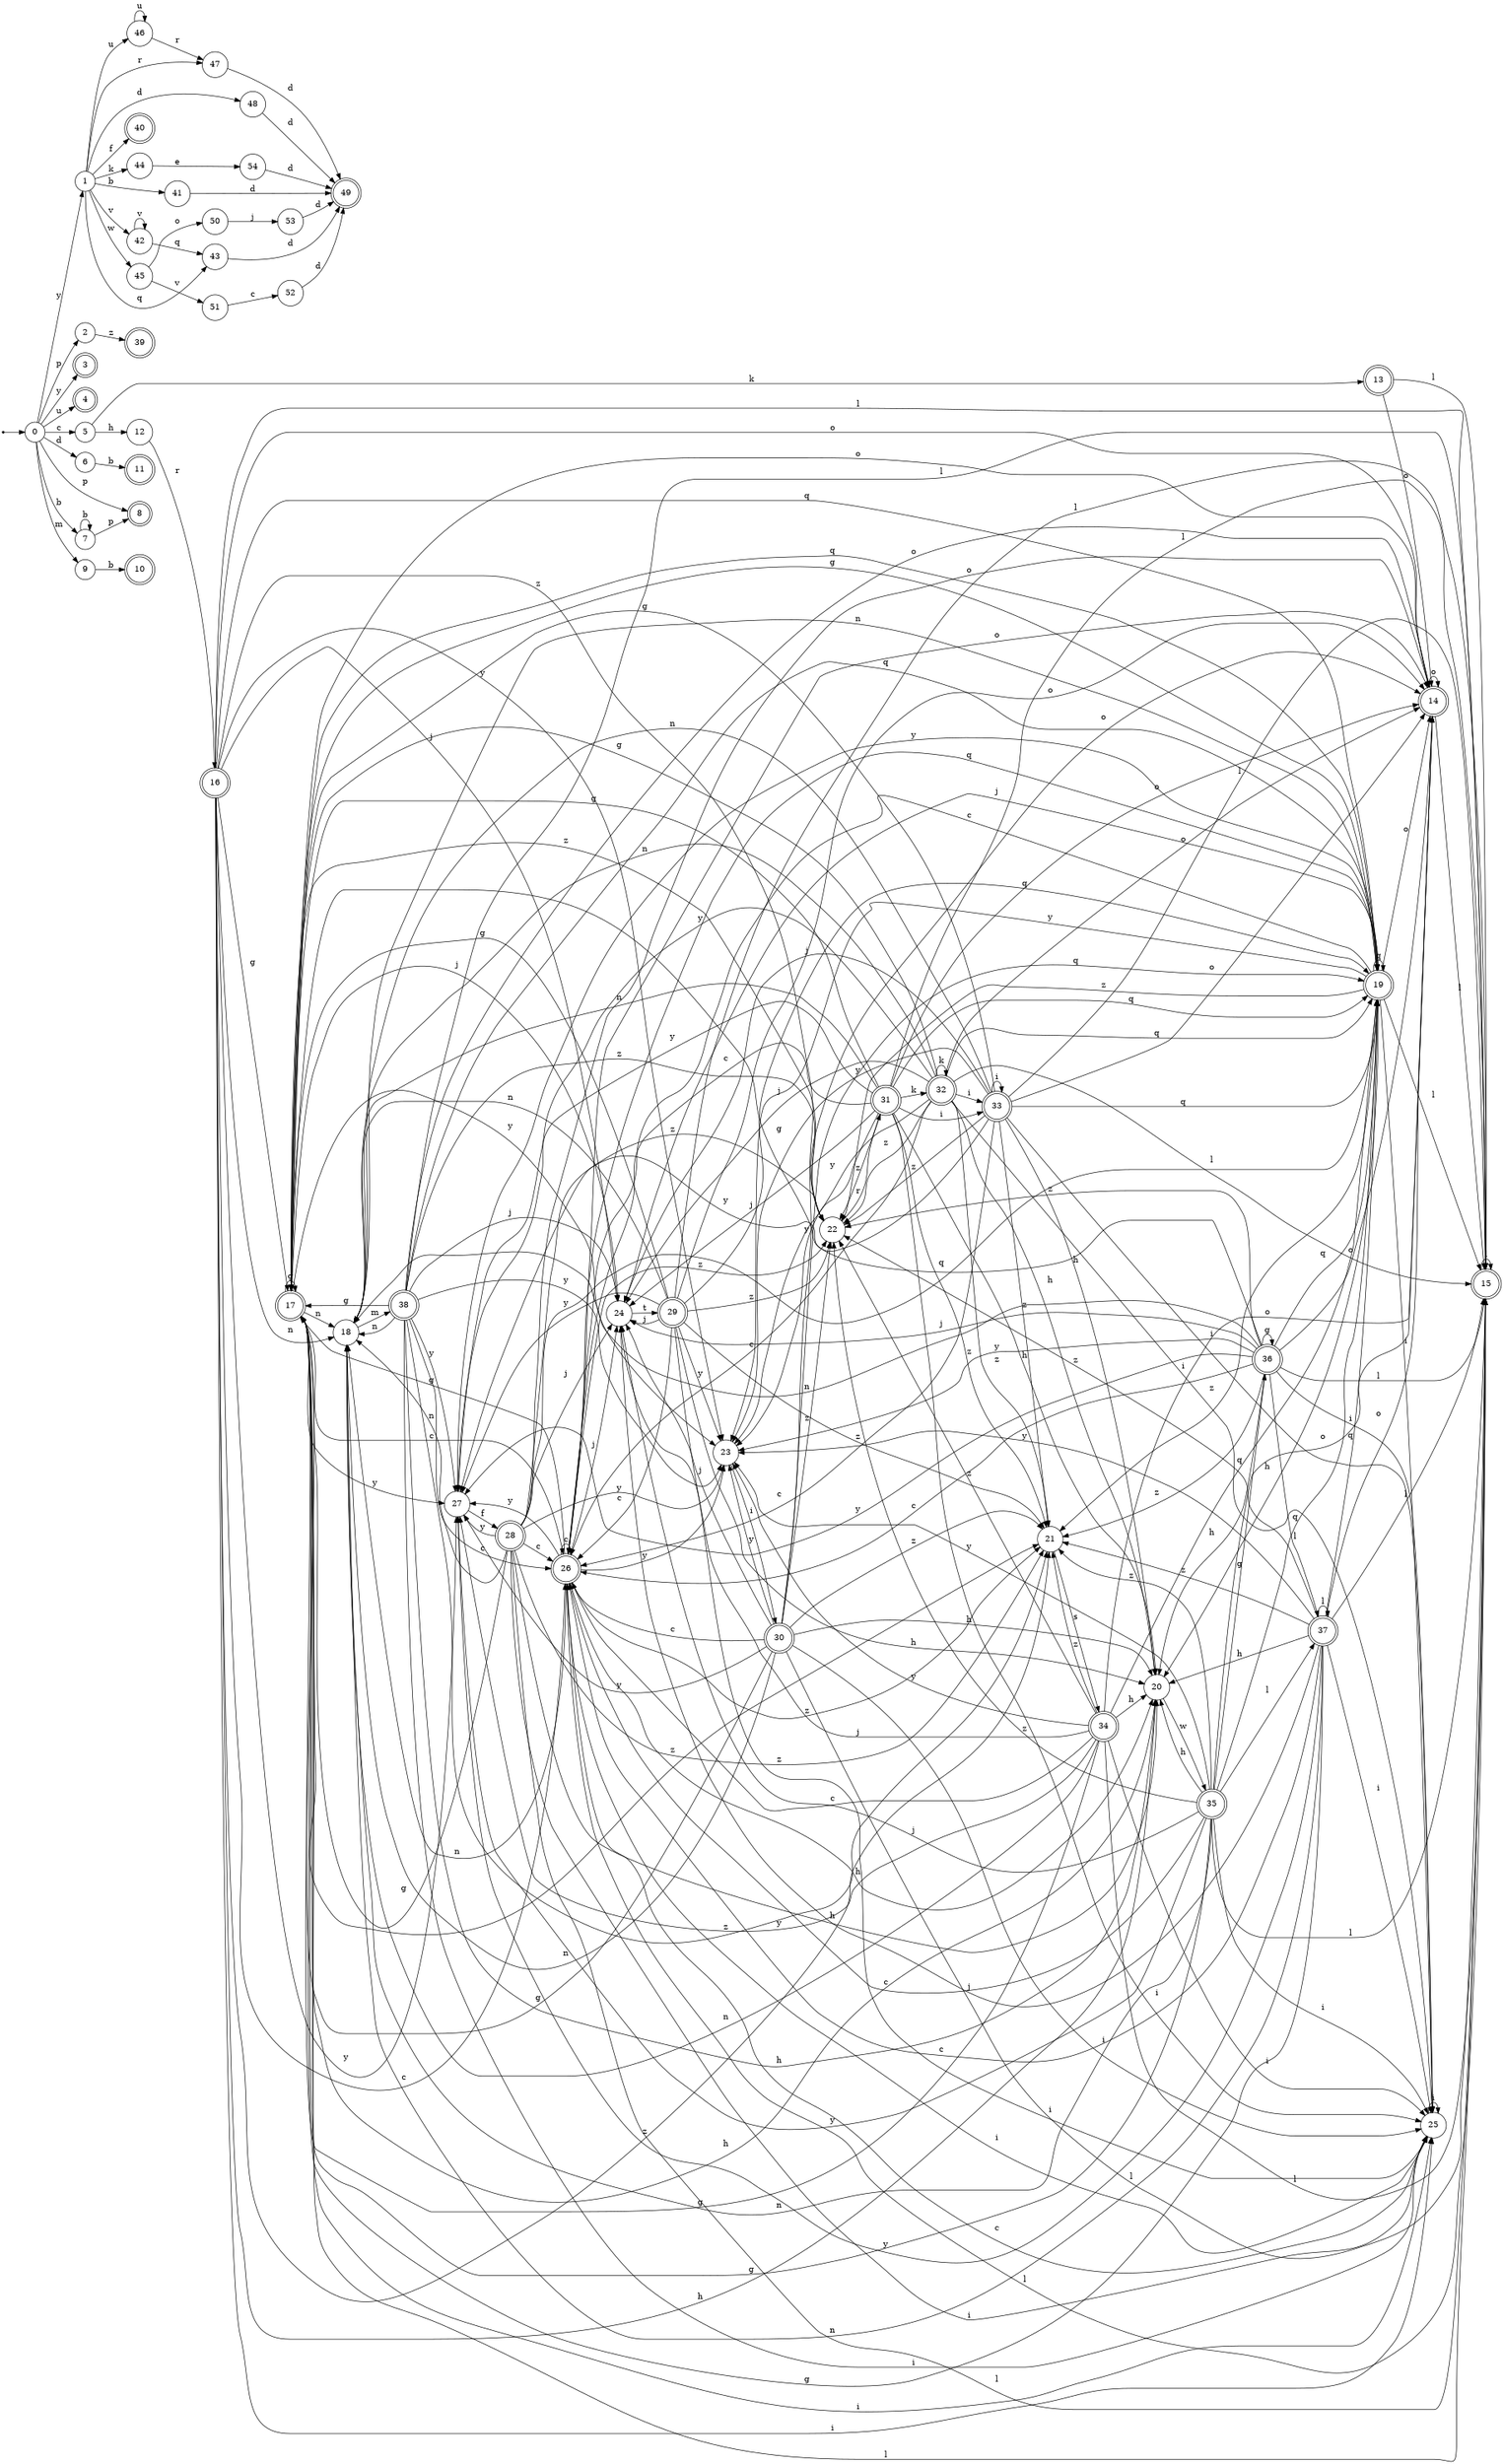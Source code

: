 digraph finite_state_machine {
rankdir=LR;
size="20,20";
node [shape = point]; "dummy0"
node [shape = circle]; "0";
"dummy0" -> "0";
node [shape = circle]; "1";
node [shape = circle]; "2";
node [shape = doublecircle]; "3";node [shape = doublecircle]; "4";node [shape = circle]; "5";
node [shape = circle]; "6";
node [shape = circle]; "7";
node [shape = doublecircle]; "8";node [shape = circle]; "9";
node [shape = doublecircle]; "10";node [shape = doublecircle]; "11";node [shape = circle]; "12";
node [shape = doublecircle]; "13";node [shape = doublecircle]; "14";node [shape = doublecircle]; "15";node [shape = doublecircle]; "16";node [shape = doublecircle]; "17";node [shape = circle]; "18";
node [shape = doublecircle]; "19";node [shape = circle]; "20";
node [shape = circle]; "21";
node [shape = circle]; "22";
node [shape = circle]; "23";
node [shape = circle]; "24";
node [shape = circle]; "25";
node [shape = doublecircle]; "26";node [shape = circle]; "27";
node [shape = doublecircle]; "28";node [shape = doublecircle]; "29";node [shape = doublecircle]; "30";node [shape = doublecircle]; "31";node [shape = doublecircle]; "32";node [shape = doublecircle]; "33";node [shape = doublecircle]; "34";node [shape = doublecircle]; "35";node [shape = doublecircle]; "36";node [shape = doublecircle]; "37";node [shape = doublecircle]; "38";node [shape = doublecircle]; "39";node [shape = doublecircle]; "40";node [shape = circle]; "41";
node [shape = circle]; "42";
node [shape = circle]; "43";
node [shape = circle]; "44";
node [shape = circle]; "45";
node [shape = circle]; "46";
node [shape = circle]; "47";
node [shape = circle]; "48";
node [shape = doublecircle]; "49";node [shape = circle]; "50";
node [shape = circle]; "51";
node [shape = circle]; "52";
node [shape = circle]; "53";
node [shape = circle]; "54";
"0" -> "1" [label = "y"];
 "0" -> "3" [label = "y"];
 "0" -> "8" [label = "p"];
 "0" -> "2" [label = "p"];
 "0" -> "4" [label = "u"];
 "0" -> "5" [label = "c"];
 "0" -> "6" [label = "d"];
 "0" -> "7" [label = "b"];
 "0" -> "9" [label = "m"];
 "9" -> "10" [label = "b"];
 "7" -> "7" [label = "b"];
 "7" -> "8" [label = "p"];
 "6" -> "11" [label = "b"];
 "5" -> "12" [label = "h"];
 "5" -> "13" [label = "k"];
 "13" -> "14" [label = "o"];
 "13" -> "15" [label = "l"];
 "15" -> "15" [label = "l"];
 "14" -> "14" [label = "o"];
 "14" -> "15" [label = "l"];
 "12" -> "16" [label = "r"];
 "16" -> "17" [label = "g"];
 "16" -> "18" [label = "n"];
 "16" -> "19" [label = "q"];
 "16" -> "20" [label = "h"];
 "16" -> "21" [label = "z"];
 "16" -> "22" [label = "z"];
 "16" -> "27" [label = "y"];
 "16" -> "23" [label = "y"];
 "16" -> "24" [label = "j"];
 "16" -> "25" [label = "i"];
 "16" -> "26" [label = "c"];
 "16" -> "14" [label = "o"];
 "16" -> "15" [label = "l"];
 "27" -> "28" [label = "f"];
 "28" -> "27" [label = "y"];
 "28" -> "23" [label = "y"];
 "28" -> "17" [label = "g"];
 "28" -> "18" [label = "n"];
 "28" -> "19" [label = "q"];
 "28" -> "20" [label = "h"];
 "28" -> "21" [label = "z"];
 "28" -> "22" [label = "z"];
 "28" -> "24" [label = "j"];
 "28" -> "25" [label = "i"];
 "28" -> "26" [label = "c"];
 "28" -> "14" [label = "o"];
 "28" -> "15" [label = "l"];
 "26" -> "26" [label = "c"];
 "26" -> "25" [label = "i"];
 "26" -> "17" [label = "g"];
 "26" -> "18" [label = "n"];
 "26" -> "19" [label = "q"];
 "26" -> "20" [label = "h"];
 "26" -> "21" [label = "z"];
 "26" -> "22" [label = "z"];
 "26" -> "27" [label = "y"];
 "26" -> "23" [label = "y"];
 "26" -> "24" [label = "j"];
 "26" -> "14" [label = "o"];
 "26" -> "15" [label = "l"];
 "25" -> "25" [label = "i"];
 "25" -> "26" [label = "c"];
 "24" -> "29" [label = "t"];
 "29" -> "24" [label = "j"];
 "29" -> "17" [label = "g"];
 "29" -> "18" [label = "n"];
 "29" -> "19" [label = "q"];
 "29" -> "20" [label = "h"];
 "29" -> "21" [label = "z"];
 "29" -> "22" [label = "z"];
 "29" -> "27" [label = "y"];
 "29" -> "23" [label = "y"];
 "29" -> "25" [label = "i"];
 "29" -> "26" [label = "c"];
 "29" -> "14" [label = "o"];
 "29" -> "15" [label = "l"];
 "23" -> "30" [label = "i"];
 "30" -> "27" [label = "y"];
 "30" -> "23" [label = "y"];
 "30" -> "17" [label = "g"];
 "30" -> "18" [label = "n"];
 "30" -> "19" [label = "q"];
 "30" -> "20" [label = "h"];
 "30" -> "21" [label = "z"];
 "30" -> "22" [label = "z"];
 "30" -> "24" [label = "j"];
 "30" -> "25" [label = "i"];
 "30" -> "26" [label = "c"];
 "30" -> "14" [label = "o"];
 "30" -> "15" [label = "l"];
 "22" -> "31" [label = "r"];
 "31" -> "21" [label = "z"];
 "31" -> "22" [label = "z"];
 "31" -> "32" [label = "k"];
 "31" -> "33" [label = "i"];
 "31" -> "25" [label = "i"];
 "31" -> "17" [label = "g"];
 "31" -> "18" [label = "n"];
 "31" -> "19" [label = "q"];
 "31" -> "20" [label = "h"];
 "31" -> "27" [label = "y"];
 "31" -> "23" [label = "y"];
 "31" -> "24" [label = "j"];
 "31" -> "26" [label = "c"];
 "31" -> "14" [label = "o"];
 "31" -> "15" [label = "l"];
 "33" -> "33" [label = "i"];
 "33" -> "25" [label = "i"];
 "33" -> "21" [label = "z"];
 "33" -> "22" [label = "z"];
 "33" -> "17" [label = "g"];
 "33" -> "18" [label = "n"];
 "33" -> "19" [label = "q"];
 "33" -> "20" [label = "h"];
 "33" -> "27" [label = "y"];
 "33" -> "23" [label = "y"];
 "33" -> "24" [label = "j"];
 "33" -> "26" [label = "c"];
 "33" -> "14" [label = "o"];
 "33" -> "15" [label = "l"];
 "32" -> "32" [label = "k"];
 "32" -> "21" [label = "z"];
 "32" -> "22" [label = "z"];
 "32" -> "33" [label = "i"];
 "32" -> "25" [label = "i"];
 "32" -> "17" [label = "g"];
 "32" -> "18" [label = "n"];
 "32" -> "19" [label = "q"];
 "32" -> "20" [label = "h"];
 "32" -> "27" [label = "y"];
 "32" -> "23" [label = "y"];
 "32" -> "24" [label = "j"];
 "32" -> "26" [label = "c"];
 "32" -> "14" [label = "o"];
 "32" -> "15" [label = "l"];
 "21" -> "34" [label = "s"];
 "34" -> "21" [label = "z"];
 "34" -> "22" [label = "z"];
 "34" -> "17" [label = "g"];
 "34" -> "18" [label = "n"];
 "34" -> "19" [label = "q"];
 "34" -> "20" [label = "h"];
 "34" -> "27" [label = "y"];
 "34" -> "23" [label = "y"];
 "34" -> "24" [label = "j"];
 "34" -> "25" [label = "i"];
 "34" -> "26" [label = "c"];
 "34" -> "14" [label = "o"];
 "34" -> "15" [label = "l"];
 "20" -> "35" [label = "w"];
 "35" -> "20" [label = "h"];
 "35" -> "17" [label = "g"];
 "35" -> "36" [label = "g"];
 "35" -> "37" [label = "l"];
 "35" -> "15" [label = "l"];
 "35" -> "18" [label = "n"];
 "35" -> "19" [label = "q"];
 "35" -> "21" [label = "z"];
 "35" -> "22" [label = "z"];
 "35" -> "27" [label = "y"];
 "35" -> "23" [label = "y"];
 "35" -> "24" [label = "j"];
 "35" -> "25" [label = "i"];
 "35" -> "26" [label = "c"];
 "35" -> "14" [label = "o"];
 "37" -> "37" [label = "l"];
 "37" -> "15" [label = "l"];
 "37" -> "20" [label = "h"];
 "37" -> "17" [label = "g"];
 "37" -> "18" [label = "n"];
 "37" -> "19" [label = "q"];
 "37" -> "21" [label = "z"];
 "37" -> "22" [label = "z"];
 "37" -> "27" [label = "y"];
 "37" -> "23" [label = "y"];
 "37" -> "24" [label = "j"];
 "37" -> "25" [label = "i"];
 "37" -> "26" [label = "c"];
 "37" -> "14" [label = "o"];
 "36" -> "17" [label = "g"];
 "36" -> "36" [label = "g"];
 "36" -> "20" [label = "h"];
 "36" -> "37" [label = "l"];
 "36" -> "15" [label = "l"];
 "36" -> "18" [label = "n"];
 "36" -> "19" [label = "q"];
 "36" -> "21" [label = "z"];
 "36" -> "22" [label = "z"];
 "36" -> "27" [label = "y"];
 "36" -> "23" [label = "y"];
 "36" -> "24" [label = "j"];
 "36" -> "25" [label = "i"];
 "36" -> "26" [label = "c"];
 "36" -> "14" [label = "o"];
 "19" -> "19" [label = "q"];
 "19" -> "17" [label = "g"];
 "19" -> "18" [label = "n"];
 "19" -> "20" [label = "h"];
 "19" -> "21" [label = "z"];
 "19" -> "22" [label = "z"];
 "19" -> "27" [label = "y"];
 "19" -> "23" [label = "y"];
 "19" -> "24" [label = "j"];
 "19" -> "25" [label = "i"];
 "19" -> "26" [label = "c"];
 "19" -> "14" [label = "o"];
 "19" -> "15" [label = "l"];
 "18" -> "38" [label = "m"];
 "38" -> "18" [label = "n"];
 "38" -> "17" [label = "g"];
 "38" -> "19" [label = "q"];
 "38" -> "20" [label = "h"];
 "38" -> "21" [label = "z"];
 "38" -> "22" [label = "z"];
 "38" -> "27" [label = "y"];
 "38" -> "23" [label = "y"];
 "38" -> "24" [label = "j"];
 "38" -> "25" [label = "i"];
 "38" -> "26" [label = "c"];
 "38" -> "14" [label = "o"];
 "38" -> "15" [label = "l"];
 "17" -> "17" [label = "g"];
 "17" -> "18" [label = "n"];
 "17" -> "19" [label = "q"];
 "17" -> "20" [label = "h"];
 "17" -> "21" [label = "z"];
 "17" -> "22" [label = "z"];
 "17" -> "27" [label = "y"];
 "17" -> "23" [label = "y"];
 "17" -> "24" [label = "j"];
 "17" -> "25" [label = "i"];
 "17" -> "26" [label = "c"];
 "17" -> "14" [label = "o"];
 "17" -> "15" [label = "l"];
 "2" -> "39" [label = "z"];
 "1" -> "40" [label = "f"];
 "1" -> "41" [label = "b"];
 "1" -> "42" [label = "v"];
 "1" -> "43" [label = "q"];
 "1" -> "44" [label = "k"];
 "1" -> "45" [label = "w"];
 "1" -> "46" [label = "u"];
 "1" -> "47" [label = "r"];
 "1" -> "48" [label = "d"];
 "48" -> "49" [label = "d"];
 "47" -> "49" [label = "d"];
 "46" -> "46" [label = "u"];
 "46" -> "47" [label = "r"];
 "45" -> "50" [label = "o"];
 "45" -> "51" [label = "v"];
 "51" -> "52" [label = "c"];
 "52" -> "49" [label = "d"];
 "50" -> "53" [label = "j"];
 "53" -> "49" [label = "d"];
 "44" -> "54" [label = "e"];
 "54" -> "49" [label = "d"];
 "43" -> "49" [label = "d"];
 "42" -> "42" [label = "v"];
 "42" -> "43" [label = "q"];
 "41" -> "49" [label = "d"];
 }
